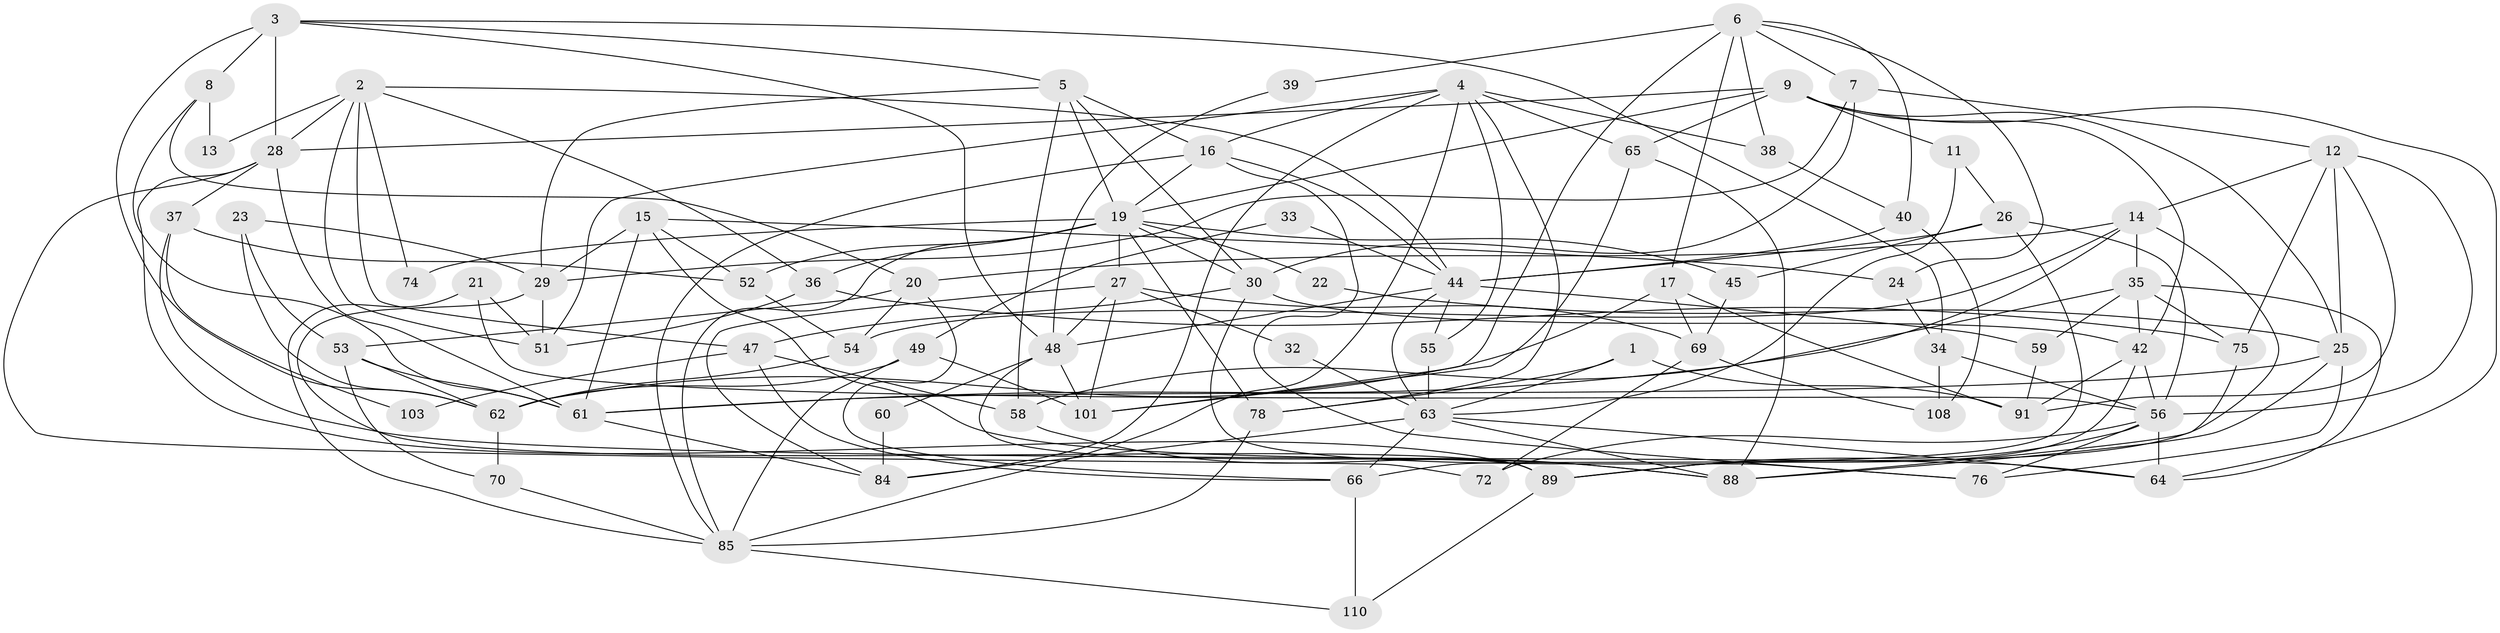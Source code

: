 // original degree distribution, {3: 0.32142857142857145, 4: 0.25892857142857145, 5: 0.16071428571428573, 7: 0.07142857142857142, 2: 0.10714285714285714, 6: 0.08035714285714286}
// Generated by graph-tools (version 1.1) at 2025/41/03/06/25 10:41:54]
// undirected, 74 vertices, 179 edges
graph export_dot {
graph [start="1"]
  node [color=gray90,style=filled];
  1;
  2 [super="+112"];
  3 [super="+86"];
  4 [super="+41"];
  5 [super="+43"];
  6 [super="+82"];
  7 [super="+106"];
  8 [super="+10"];
  9;
  11;
  12 [super="+102"];
  13;
  14 [super="+46"];
  15 [super="+99"];
  16 [super="+18"];
  17;
  19 [super="+83"];
  20 [super="+90"];
  21;
  22;
  23;
  24;
  25 [super="+100"];
  26 [super="+31"];
  27 [super="+50"];
  28 [super="+73"];
  29 [super="+87"];
  30 [super="+96"];
  32;
  33;
  34;
  35 [super="+68"];
  36 [super="+81"];
  37;
  38;
  39;
  40 [super="+79"];
  42 [super="+97"];
  44 [super="+57"];
  45;
  47;
  48 [super="+80"];
  49;
  51 [super="+67"];
  52 [super="+93"];
  53 [super="+94"];
  54;
  55;
  56 [super="+92"];
  58;
  59;
  60;
  61 [super="+111"];
  62;
  63 [super="+77"];
  64 [super="+71"];
  65;
  66;
  69 [super="+105"];
  70;
  72;
  74;
  75 [super="+95"];
  76;
  78;
  84;
  85 [super="+107"];
  88 [super="+98"];
  89 [super="+109"];
  91 [super="+104"];
  101;
  103;
  108;
  110;
  1 -- 91;
  1 -- 63;
  1 -- 78;
  2 -- 44;
  2 -- 36;
  2 -- 13;
  2 -- 74;
  2 -- 28;
  2 -- 47;
  2 -- 51;
  3 -- 62;
  3 -- 8 [weight=2];
  3 -- 28;
  3 -- 34;
  3 -- 5;
  3 -- 48;
  4 -- 51;
  4 -- 78;
  4 -- 16;
  4 -- 65;
  4 -- 84;
  4 -- 38;
  4 -- 55;
  4 -- 85;
  5 -- 58;
  5 -- 19;
  5 -- 16;
  5 -- 29;
  5 -- 30;
  6 -- 101;
  6 -- 17;
  6 -- 40;
  6 -- 7;
  6 -- 38;
  6 -- 39;
  6 -- 24;
  7 -- 30 [weight=2];
  7 -- 29;
  7 -- 12;
  8 -- 61;
  8 -- 20;
  8 -- 13;
  9 -- 65;
  9 -- 19;
  9 -- 11;
  9 -- 28;
  9 -- 42;
  9 -- 64;
  9 -- 25;
  11 -- 26;
  11 -- 63;
  12 -- 56;
  12 -- 91 [weight=2];
  12 -- 75;
  12 -- 14 [weight=2];
  12 -- 25;
  14 -- 58 [weight=2];
  14 -- 54;
  14 -- 20;
  14 -- 89;
  14 -- 35;
  15 -- 61;
  15 -- 24;
  15 -- 52;
  15 -- 88;
  15 -- 29;
  16 -- 19;
  16 -- 76;
  16 -- 85;
  16 -- 44;
  17 -- 62;
  17 -- 69;
  17 -- 91;
  19 -- 78;
  19 -- 22;
  19 -- 85;
  19 -- 74;
  19 -- 45;
  19 -- 30;
  19 -- 27;
  19 -- 52;
  19 -- 36;
  20 -- 54;
  20 -- 66;
  20 -- 53;
  21 -- 56;
  21 -- 51;
  21 -- 85;
  22 -- 25;
  23 -- 62;
  23 -- 53;
  23 -- 29;
  24 -- 34;
  25 -- 61;
  25 -- 88;
  25 -- 76;
  26 -- 66;
  26 -- 44;
  26 -- 45;
  26 -- 56;
  27 -- 101;
  27 -- 32;
  27 -- 48;
  27 -- 84;
  27 -- 69;
  28 -- 37;
  28 -- 72;
  28 -- 61;
  28 -- 89;
  29 -- 89;
  29 -- 51;
  30 -- 76;
  30 -- 47;
  30 -- 42;
  32 -- 63;
  33 -- 44;
  33 -- 49;
  34 -- 108;
  34 -- 56;
  35 -- 59;
  35 -- 61;
  35 -- 75;
  35 -- 64;
  35 -- 42;
  36 -- 75;
  36 -- 51;
  37 -- 52;
  37 -- 103;
  37 -- 64;
  38 -- 40;
  39 -- 48;
  40 -- 44;
  40 -- 108;
  42 -- 91;
  42 -- 56 [weight=2];
  42 -- 89;
  44 -- 48;
  44 -- 55;
  44 -- 59;
  44 -- 63;
  45 -- 69;
  47 -- 66;
  47 -- 58;
  47 -- 103;
  48 -- 101;
  48 -- 89;
  48 -- 60;
  49 -- 101;
  49 -- 62;
  49 -- 85;
  52 -- 54;
  53 -- 62;
  53 -- 70;
  53 -- 61;
  54 -- 62;
  55 -- 63;
  56 -- 72;
  56 -- 89;
  56 -- 64;
  56 -- 76;
  58 -- 88;
  59 -- 91;
  60 -- 84;
  61 -- 84;
  62 -- 70;
  63 -- 84;
  63 -- 88;
  63 -- 66;
  63 -- 64;
  65 -- 88;
  65 -- 101;
  66 -- 110;
  69 -- 72;
  69 -- 108;
  70 -- 85;
  75 -- 88;
  78 -- 85;
  85 -- 110;
  89 -- 110;
}
